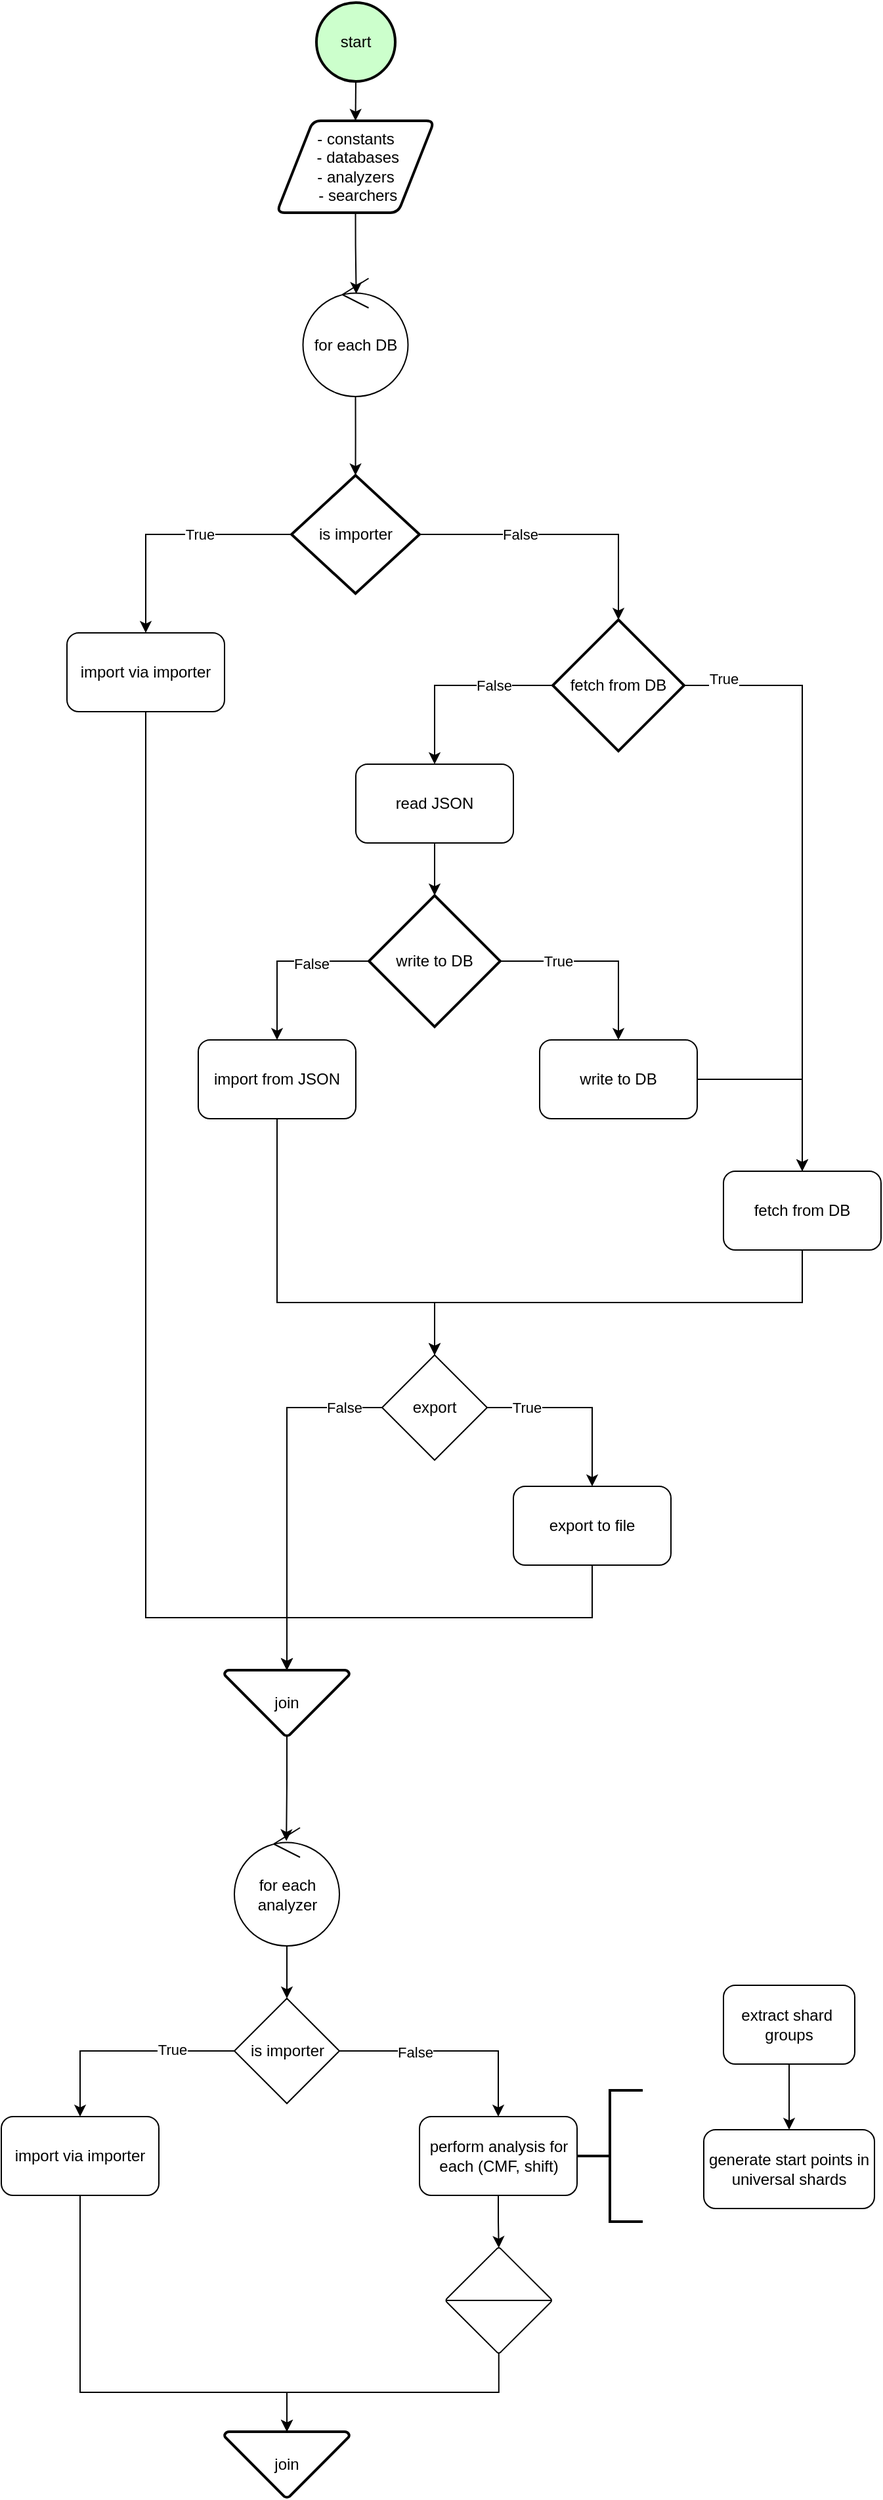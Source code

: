<mxfile version="28.2.8">
  <diagram name="Page-1" id="MzJ_nT4LreOSaZLbP-9O">
    <mxGraphModel dx="869" dy="565" grid="1" gridSize="10" guides="1" tooltips="1" connect="1" arrows="1" fold="1" page="1" pageScale="1" pageWidth="850" pageHeight="1100" math="0" shadow="0">
      <root>
        <mxCell id="0" />
        <mxCell id="1" parent="0" />
        <mxCell id="xtXBXruxO_-biEpYpfWu-31" style="edgeStyle=orthogonalEdgeStyle;rounded=0;orthogonalLoop=1;jettySize=auto;html=1;exitX=0;exitY=0.5;exitDx=0;exitDy=0;exitPerimeter=0;entryX=0.5;entryY=0;entryDx=0;entryDy=0;" edge="1" parent="1" source="xtXBXruxO_-biEpYpfWu-22" target="xtXBXruxO_-biEpYpfWu-29">
          <mxGeometry relative="1" as="geometry" />
        </mxCell>
        <mxCell id="xtXBXruxO_-biEpYpfWu-22" value="start" style="strokeWidth=2;html=1;shape=mxgraph.flowchart.start_2;whiteSpace=wrap;direction=north;fillColor=#CCFFCC;" vertex="1" parent="1">
          <mxGeometry x="380" y="40" width="60" height="60" as="geometry" />
        </mxCell>
        <mxCell id="xtXBXruxO_-biEpYpfWu-37" style="edgeStyle=orthogonalEdgeStyle;rounded=0;orthogonalLoop=1;jettySize=auto;html=1;exitX=0;exitY=0.5;exitDx=0;exitDy=0;exitPerimeter=0;entryX=0.5;entryY=0;entryDx=0;entryDy=0;" edge="1" parent="1" source="xtXBXruxO_-biEpYpfWu-27" target="xtXBXruxO_-biEpYpfWu-58">
          <mxGeometry relative="1" as="geometry">
            <mxPoint x="250" y="580" as="targetPoint" />
          </mxGeometry>
        </mxCell>
        <mxCell id="xtXBXruxO_-biEpYpfWu-41" value="True" style="edgeLabel;html=1;align=center;verticalAlign=middle;resizable=0;points=[];" vertex="1" connectable="0" parent="xtXBXruxO_-biEpYpfWu-37">
          <mxGeometry x="-0.175" y="1" relative="1" as="geometry">
            <mxPoint x="6" y="-1" as="offset" />
          </mxGeometry>
        </mxCell>
        <mxCell id="xtXBXruxO_-biEpYpfWu-27" value="&lt;div&gt;&lt;span style=&quot;background-color: transparent; color: light-dark(rgb(0, 0, 0), rgb(255, 255, 255));&quot;&gt;is importer&lt;/span&gt;&lt;/div&gt;" style="strokeWidth=2;html=1;shape=mxgraph.flowchart.decision;whiteSpace=wrap;" vertex="1" parent="1">
          <mxGeometry x="361" y="400" width="97.5" height="90" as="geometry" />
        </mxCell>
        <mxCell id="xtXBXruxO_-biEpYpfWu-29" value="&lt;span style=&quot;&quot;&gt;- constants&lt;/span&gt;&lt;div&gt;&lt;span style=&quot;background-color: transparent; color: light-dark(rgb(0, 0, 0), rgb(255, 255, 255));&quot;&gt;&amp;nbsp;- databases&lt;/span&gt;&lt;/div&gt;&lt;div&gt;&lt;span style=&quot;background-color: transparent; color: light-dark(rgb(0, 0, 0), rgb(255, 255, 255));&quot;&gt;- analyzers&lt;/span&gt;&lt;/div&gt;&lt;div&gt;&lt;span style=&quot;background-color: transparent; color: light-dark(rgb(0, 0, 0), rgb(255, 255, 255));&quot;&gt;&amp;nbsp;- searchers&lt;/span&gt;&lt;/div&gt;" style="shape=parallelogram;html=1;strokeWidth=2;perimeter=parallelogramPerimeter;whiteSpace=wrap;rounded=1;arcSize=12;size=0.23;align=center;" vertex="1" parent="1">
          <mxGeometry x="349.75" y="130" width="120" height="70" as="geometry" />
        </mxCell>
        <mxCell id="xtXBXruxO_-biEpYpfWu-39" style="edgeStyle=orthogonalEdgeStyle;rounded=0;orthogonalLoop=1;jettySize=auto;html=1;exitX=1;exitY=0.5;exitDx=0;exitDy=0;exitPerimeter=0;entryX=0.5;entryY=0;entryDx=0;entryDy=0;entryPerimeter=0;" edge="1" parent="1" source="xtXBXruxO_-biEpYpfWu-27" target="xtXBXruxO_-biEpYpfWu-72">
          <mxGeometry relative="1" as="geometry">
            <mxPoint x="600" y="670" as="targetPoint" />
          </mxGeometry>
        </mxCell>
        <mxCell id="xtXBXruxO_-biEpYpfWu-43" value="False" style="edgeLabel;html=1;align=center;verticalAlign=middle;resizable=0;points=[];" vertex="1" connectable="0" parent="xtXBXruxO_-biEpYpfWu-39">
          <mxGeometry x="-0.504" relative="1" as="geometry">
            <mxPoint x="23" as="offset" />
          </mxGeometry>
        </mxCell>
        <mxCell id="xtXBXruxO_-biEpYpfWu-58" value="import via importer" style="rounded=1;whiteSpace=wrap;html=1;" vertex="1" parent="1">
          <mxGeometry x="190" y="520" width="120" height="60" as="geometry" />
        </mxCell>
        <mxCell id="xtXBXruxO_-biEpYpfWu-59" value="&lt;div&gt;&lt;span style=&quot;background-color: transparent; color: light-dark(rgb(0, 0, 0), rgb(255, 255, 255));&quot;&gt;read JSON&lt;/span&gt;&lt;/div&gt;" style="rounded=1;whiteSpace=wrap;html=1;" vertex="1" parent="1">
          <mxGeometry x="410" y="620" width="120" height="60" as="geometry" />
        </mxCell>
        <mxCell id="xtXBXruxO_-biEpYpfWu-85" style="edgeStyle=orthogonalEdgeStyle;rounded=0;orthogonalLoop=1;jettySize=auto;html=1;exitX=0.5;exitY=1;exitDx=0;exitDy=0;entryX=0.5;entryY=0;entryDx=0;entryDy=0;" edge="1" parent="1" source="xtXBXruxO_-biEpYpfWu-63" target="xtXBXruxO_-biEpYpfWu-83">
          <mxGeometry relative="1" as="geometry">
            <Array as="points">
              <mxPoint x="350" y="1030" />
              <mxPoint x="470" y="1030" />
            </Array>
          </mxGeometry>
        </mxCell>
        <mxCell id="xtXBXruxO_-biEpYpfWu-63" value="import from JSON" style="rounded=1;whiteSpace=wrap;html=1;" vertex="1" parent="1">
          <mxGeometry x="290" y="830" width="120" height="60" as="geometry" />
        </mxCell>
        <mxCell id="xtXBXruxO_-biEpYpfWu-66" style="edgeStyle=orthogonalEdgeStyle;rounded=0;orthogonalLoop=1;jettySize=auto;html=1;exitX=0;exitY=0.5;exitDx=0;exitDy=0;exitPerimeter=0;entryX=0.5;entryY=0;entryDx=0;entryDy=0;" edge="1" parent="1" source="xtXBXruxO_-biEpYpfWu-64" target="xtXBXruxO_-biEpYpfWu-63">
          <mxGeometry relative="1" as="geometry" />
        </mxCell>
        <mxCell id="xtXBXruxO_-biEpYpfWu-68" value="False" style="edgeLabel;html=1;align=center;verticalAlign=middle;resizable=0;points=[];" vertex="1" connectable="0" parent="xtXBXruxO_-biEpYpfWu-66">
          <mxGeometry x="-0.322" y="2" relative="1" as="geometry">
            <mxPoint as="offset" />
          </mxGeometry>
        </mxCell>
        <mxCell id="xtXBXruxO_-biEpYpfWu-70" style="edgeStyle=orthogonalEdgeStyle;rounded=0;orthogonalLoop=1;jettySize=auto;html=1;exitX=1;exitY=0.5;exitDx=0;exitDy=0;exitPerimeter=0;entryX=0.5;entryY=0;entryDx=0;entryDy=0;" edge="1" parent="1" source="xtXBXruxO_-biEpYpfWu-64" target="xtXBXruxO_-biEpYpfWu-69">
          <mxGeometry relative="1" as="geometry" />
        </mxCell>
        <mxCell id="xtXBXruxO_-biEpYpfWu-71" value="True" style="edgeLabel;html=1;align=center;verticalAlign=middle;resizable=0;points=[];" vertex="1" connectable="0" parent="xtXBXruxO_-biEpYpfWu-70">
          <mxGeometry x="-0.243" y="1" relative="1" as="geometry">
            <mxPoint x="-13" y="1" as="offset" />
          </mxGeometry>
        </mxCell>
        <mxCell id="xtXBXruxO_-biEpYpfWu-64" value="write to DB" style="strokeWidth=2;html=1;shape=mxgraph.flowchart.decision;whiteSpace=wrap;" vertex="1" parent="1">
          <mxGeometry x="420" y="720" width="100" height="100" as="geometry" />
        </mxCell>
        <mxCell id="xtXBXruxO_-biEpYpfWu-65" style="edgeStyle=orthogonalEdgeStyle;rounded=0;orthogonalLoop=1;jettySize=auto;html=1;exitX=0.5;exitY=1;exitDx=0;exitDy=0;entryX=0.5;entryY=0;entryDx=0;entryDy=0;entryPerimeter=0;" edge="1" parent="1" source="xtXBXruxO_-biEpYpfWu-59" target="xtXBXruxO_-biEpYpfWu-64">
          <mxGeometry relative="1" as="geometry" />
        </mxCell>
        <mxCell id="xtXBXruxO_-biEpYpfWu-82" style="edgeStyle=orthogonalEdgeStyle;rounded=0;orthogonalLoop=1;jettySize=auto;html=1;exitX=1;exitY=0.5;exitDx=0;exitDy=0;entryX=0.5;entryY=0;entryDx=0;entryDy=0;" edge="1" parent="1" source="xtXBXruxO_-biEpYpfWu-69" target="xtXBXruxO_-biEpYpfWu-76">
          <mxGeometry relative="1" as="geometry" />
        </mxCell>
        <mxCell id="xtXBXruxO_-biEpYpfWu-69" value="write to DB" style="rounded=1;whiteSpace=wrap;html=1;" vertex="1" parent="1">
          <mxGeometry x="550" y="830" width="120" height="60" as="geometry" />
        </mxCell>
        <mxCell id="xtXBXruxO_-biEpYpfWu-73" style="edgeStyle=orthogonalEdgeStyle;rounded=0;orthogonalLoop=1;jettySize=auto;html=1;exitX=0;exitY=0.5;exitDx=0;exitDy=0;exitPerimeter=0;" edge="1" parent="1" source="xtXBXruxO_-biEpYpfWu-72" target="xtXBXruxO_-biEpYpfWu-59">
          <mxGeometry relative="1" as="geometry" />
        </mxCell>
        <mxCell id="xtXBXruxO_-biEpYpfWu-75" value="False" style="edgeLabel;html=1;align=center;verticalAlign=middle;resizable=0;points=[];" vertex="1" connectable="0" parent="xtXBXruxO_-biEpYpfWu-73">
          <mxGeometry x="-0.449" y="-3" relative="1" as="geometry">
            <mxPoint x="-4" y="3" as="offset" />
          </mxGeometry>
        </mxCell>
        <mxCell id="xtXBXruxO_-biEpYpfWu-80" style="edgeStyle=orthogonalEdgeStyle;rounded=0;orthogonalLoop=1;jettySize=auto;html=1;exitX=1;exitY=0.5;exitDx=0;exitDy=0;exitPerimeter=0;entryX=0.5;entryY=0;entryDx=0;entryDy=0;" edge="1" parent="1" source="xtXBXruxO_-biEpYpfWu-72" target="xtXBXruxO_-biEpYpfWu-76">
          <mxGeometry relative="1" as="geometry" />
        </mxCell>
        <mxCell id="xtXBXruxO_-biEpYpfWu-81" value="True" style="edgeLabel;html=1;align=center;verticalAlign=middle;resizable=0;points=[];" vertex="1" connectable="0" parent="xtXBXruxO_-biEpYpfWu-80">
          <mxGeometry x="-0.017" y="5" relative="1" as="geometry">
            <mxPoint x="-65" y="-141" as="offset" />
          </mxGeometry>
        </mxCell>
        <mxCell id="xtXBXruxO_-biEpYpfWu-72" value="fetch from DB" style="strokeWidth=2;html=1;shape=mxgraph.flowchart.decision;whiteSpace=wrap;" vertex="1" parent="1">
          <mxGeometry x="560" y="510" width="100" height="100" as="geometry" />
        </mxCell>
        <mxCell id="xtXBXruxO_-biEpYpfWu-86" style="edgeStyle=orthogonalEdgeStyle;rounded=0;orthogonalLoop=1;jettySize=auto;html=1;exitX=0.5;exitY=1;exitDx=0;exitDy=0;entryX=0.5;entryY=0;entryDx=0;entryDy=0;" edge="1" parent="1" source="xtXBXruxO_-biEpYpfWu-76" target="xtXBXruxO_-biEpYpfWu-83">
          <mxGeometry relative="1" as="geometry" />
        </mxCell>
        <mxCell id="xtXBXruxO_-biEpYpfWu-76" value="fetch from DB" style="rounded=1;whiteSpace=wrap;html=1;" vertex="1" parent="1">
          <mxGeometry x="690" y="930" width="120" height="60" as="geometry" />
        </mxCell>
        <mxCell id="xtXBXruxO_-biEpYpfWu-92" style="edgeStyle=orthogonalEdgeStyle;rounded=0;orthogonalLoop=1;jettySize=auto;html=1;exitX=1;exitY=0.5;exitDx=0;exitDy=0;entryX=0.5;entryY=0;entryDx=0;entryDy=0;" edge="1" parent="1" source="xtXBXruxO_-biEpYpfWu-83" target="xtXBXruxO_-biEpYpfWu-91">
          <mxGeometry relative="1" as="geometry" />
        </mxCell>
        <mxCell id="xtXBXruxO_-biEpYpfWu-93" value="True" style="edgeLabel;html=1;align=center;verticalAlign=middle;resizable=0;points=[];" vertex="1" connectable="0" parent="xtXBXruxO_-biEpYpfWu-92">
          <mxGeometry x="-0.169" relative="1" as="geometry">
            <mxPoint x="-28" as="offset" />
          </mxGeometry>
        </mxCell>
        <mxCell id="xtXBXruxO_-biEpYpfWu-83" value="export" style="rhombus;whiteSpace=wrap;html=1;" vertex="1" parent="1">
          <mxGeometry x="430" y="1070" width="80" height="80" as="geometry" />
        </mxCell>
        <mxCell id="xtXBXruxO_-biEpYpfWu-91" value="export to file" style="rounded=1;whiteSpace=wrap;html=1;" vertex="1" parent="1">
          <mxGeometry x="530" y="1170" width="120" height="60" as="geometry" />
        </mxCell>
        <mxCell id="xtXBXruxO_-biEpYpfWu-95" value="join" style="strokeWidth=2;html=1;shape=mxgraph.flowchart.merge_or_storage;whiteSpace=wrap;" vertex="1" parent="1">
          <mxGeometry x="310" y="1310" width="95" height="50" as="geometry" />
        </mxCell>
        <mxCell id="xtXBXruxO_-biEpYpfWu-96" style="edgeStyle=orthogonalEdgeStyle;rounded=0;orthogonalLoop=1;jettySize=auto;html=1;exitX=0.5;exitY=1;exitDx=0;exitDy=0;entryX=0.5;entryY=0;entryDx=0;entryDy=0;entryPerimeter=0;" edge="1" parent="1" source="xtXBXruxO_-biEpYpfWu-91" target="xtXBXruxO_-biEpYpfWu-95">
          <mxGeometry relative="1" as="geometry" />
        </mxCell>
        <mxCell id="xtXBXruxO_-biEpYpfWu-97" style="edgeStyle=orthogonalEdgeStyle;rounded=0;orthogonalLoop=1;jettySize=auto;html=1;exitX=0;exitY=0.5;exitDx=0;exitDy=0;entryX=0.5;entryY=0;entryDx=0;entryDy=0;entryPerimeter=0;" edge="1" parent="1" source="xtXBXruxO_-biEpYpfWu-83" target="xtXBXruxO_-biEpYpfWu-95">
          <mxGeometry relative="1" as="geometry" />
        </mxCell>
        <mxCell id="xtXBXruxO_-biEpYpfWu-98" value="False" style="edgeLabel;html=1;align=center;verticalAlign=middle;resizable=0;points=[];" vertex="1" connectable="0" parent="xtXBXruxO_-biEpYpfWu-97">
          <mxGeometry x="-0.638" relative="1" as="geometry">
            <mxPoint x="20" as="offset" />
          </mxGeometry>
        </mxCell>
        <mxCell id="xtXBXruxO_-biEpYpfWu-99" style="edgeStyle=orthogonalEdgeStyle;rounded=0;orthogonalLoop=1;jettySize=auto;html=1;exitX=0.5;exitY=1;exitDx=0;exitDy=0;entryX=0.5;entryY=0;entryDx=0;entryDy=0;entryPerimeter=0;" edge="1" parent="1" source="xtXBXruxO_-biEpYpfWu-58" target="xtXBXruxO_-biEpYpfWu-95">
          <mxGeometry relative="1" as="geometry">
            <Array as="points">
              <mxPoint x="250" y="1270" />
              <mxPoint x="358" y="1270" />
            </Array>
          </mxGeometry>
        </mxCell>
        <mxCell id="xtXBXruxO_-biEpYpfWu-107" value="" style="edgeStyle=orthogonalEdgeStyle;rounded=0;orthogonalLoop=1;jettySize=auto;html=1;" edge="1" parent="1" source="xtXBXruxO_-biEpYpfWu-104" target="xtXBXruxO_-biEpYpfWu-27">
          <mxGeometry relative="1" as="geometry" />
        </mxCell>
        <mxCell id="xtXBXruxO_-biEpYpfWu-104" value="for each DB" style="ellipse;shape=umlControl;whiteSpace=wrap;html=1;" vertex="1" parent="1">
          <mxGeometry x="369.75" y="250" width="80" height="90" as="geometry" />
        </mxCell>
        <mxCell id="xtXBXruxO_-biEpYpfWu-106" style="edgeStyle=orthogonalEdgeStyle;rounded=0;orthogonalLoop=1;jettySize=auto;html=1;exitX=0.5;exitY=1;exitDx=0;exitDy=0;entryX=0.507;entryY=0.131;entryDx=0;entryDy=0;entryPerimeter=0;" edge="1" parent="1" source="xtXBXruxO_-biEpYpfWu-29" target="xtXBXruxO_-biEpYpfWu-104">
          <mxGeometry relative="1" as="geometry" />
        </mxCell>
        <mxCell id="xtXBXruxO_-biEpYpfWu-112" value="" style="edgeStyle=orthogonalEdgeStyle;rounded=0;orthogonalLoop=1;jettySize=auto;html=1;" edge="1" parent="1" source="xtXBXruxO_-biEpYpfWu-108" target="xtXBXruxO_-biEpYpfWu-111">
          <mxGeometry relative="1" as="geometry" />
        </mxCell>
        <mxCell id="xtXBXruxO_-biEpYpfWu-108" value="for each analyzer" style="ellipse;shape=umlControl;whiteSpace=wrap;html=1;" vertex="1" parent="1">
          <mxGeometry x="317.5" y="1430" width="80" height="90" as="geometry" />
        </mxCell>
        <mxCell id="xtXBXruxO_-biEpYpfWu-109" style="edgeStyle=orthogonalEdgeStyle;rounded=0;orthogonalLoop=1;jettySize=auto;html=1;exitX=0.5;exitY=1;exitDx=0;exitDy=0;exitPerimeter=0;entryX=0.495;entryY=0.113;entryDx=0;entryDy=0;entryPerimeter=0;" edge="1" parent="1" source="xtXBXruxO_-biEpYpfWu-95" target="xtXBXruxO_-biEpYpfWu-108">
          <mxGeometry relative="1" as="geometry" />
        </mxCell>
        <mxCell id="xtXBXruxO_-biEpYpfWu-110" value="import via importer" style="rounded=1;whiteSpace=wrap;html=1;" vertex="1" parent="1">
          <mxGeometry x="140" y="1650" width="120" height="60" as="geometry" />
        </mxCell>
        <mxCell id="xtXBXruxO_-biEpYpfWu-113" style="edgeStyle=orthogonalEdgeStyle;rounded=0;orthogonalLoop=1;jettySize=auto;html=1;exitX=0;exitY=0.5;exitDx=0;exitDy=0;entryX=0.5;entryY=0;entryDx=0;entryDy=0;" edge="1" parent="1" source="xtXBXruxO_-biEpYpfWu-111" target="xtXBXruxO_-biEpYpfWu-110">
          <mxGeometry relative="1" as="geometry" />
        </mxCell>
        <mxCell id="xtXBXruxO_-biEpYpfWu-119" value="True" style="edgeLabel;html=1;align=center;verticalAlign=middle;resizable=0;points=[];" vertex="1" connectable="0" parent="xtXBXruxO_-biEpYpfWu-113">
          <mxGeometry x="-0.424" y="-1" relative="1" as="geometry">
            <mxPoint as="offset" />
          </mxGeometry>
        </mxCell>
        <mxCell id="xtXBXruxO_-biEpYpfWu-115" style="edgeStyle=orthogonalEdgeStyle;rounded=0;orthogonalLoop=1;jettySize=auto;html=1;exitX=1;exitY=0.5;exitDx=0;exitDy=0;entryX=0.5;entryY=0;entryDx=0;entryDy=0;" edge="1" parent="1" source="xtXBXruxO_-biEpYpfWu-111" target="xtXBXruxO_-biEpYpfWu-114">
          <mxGeometry relative="1" as="geometry" />
        </mxCell>
        <mxCell id="xtXBXruxO_-biEpYpfWu-120" value="False" style="edgeLabel;html=1;align=center;verticalAlign=middle;resizable=0;points=[];" vertex="1" connectable="0" parent="xtXBXruxO_-biEpYpfWu-115">
          <mxGeometry x="-0.325" y="-1" relative="1" as="geometry">
            <mxPoint as="offset" />
          </mxGeometry>
        </mxCell>
        <mxCell id="xtXBXruxO_-biEpYpfWu-111" value="is importer" style="rhombus;whiteSpace=wrap;html=1;" vertex="1" parent="1">
          <mxGeometry x="317.5" y="1560" width="80" height="80" as="geometry" />
        </mxCell>
        <mxCell id="xtXBXruxO_-biEpYpfWu-114" value="perform analysis for each (CMF, shift)" style="rounded=1;whiteSpace=wrap;html=1;" vertex="1" parent="1">
          <mxGeometry x="458.5" y="1650" width="120" height="60" as="geometry" />
        </mxCell>
        <mxCell id="xtXBXruxO_-biEpYpfWu-116" value="" style="verticalLabelPosition=bottom;verticalAlign=top;html=1;shape=mxgraph.flowchart.sort;" vertex="1" parent="1">
          <mxGeometry x="478.75" y="1750" width="80.25" height="80" as="geometry" />
        </mxCell>
        <mxCell id="xtXBXruxO_-biEpYpfWu-117" style="edgeStyle=orthogonalEdgeStyle;rounded=0;orthogonalLoop=1;jettySize=auto;html=1;exitX=0.5;exitY=1;exitDx=0;exitDy=0;entryX=0.5;entryY=0;entryDx=0;entryDy=0;entryPerimeter=0;" edge="1" parent="1" source="xtXBXruxO_-biEpYpfWu-114" target="xtXBXruxO_-biEpYpfWu-116">
          <mxGeometry relative="1" as="geometry" />
        </mxCell>
        <mxCell id="xtXBXruxO_-biEpYpfWu-121" value="join" style="strokeWidth=2;html=1;shape=mxgraph.flowchart.merge_or_storage;whiteSpace=wrap;" vertex="1" parent="1">
          <mxGeometry x="310" y="1890" width="95" height="50" as="geometry" />
        </mxCell>
        <mxCell id="xtXBXruxO_-biEpYpfWu-122" style="edgeStyle=orthogonalEdgeStyle;rounded=0;orthogonalLoop=1;jettySize=auto;html=1;exitX=0.5;exitY=1;exitDx=0;exitDy=0;entryX=0.5;entryY=0;entryDx=0;entryDy=0;entryPerimeter=0;" edge="1" parent="1" source="xtXBXruxO_-biEpYpfWu-110" target="xtXBXruxO_-biEpYpfWu-121">
          <mxGeometry relative="1" as="geometry">
            <Array as="points">
              <mxPoint x="200" y="1860" />
              <mxPoint x="358" y="1860" />
            </Array>
          </mxGeometry>
        </mxCell>
        <mxCell id="xtXBXruxO_-biEpYpfWu-123" style="edgeStyle=orthogonalEdgeStyle;rounded=0;orthogonalLoop=1;jettySize=auto;html=1;exitX=0.5;exitY=1;exitDx=0;exitDy=0;exitPerimeter=0;entryX=0.5;entryY=0;entryDx=0;entryDy=0;entryPerimeter=0;" edge="1" parent="1" source="xtXBXruxO_-biEpYpfWu-116" target="xtXBXruxO_-biEpYpfWu-121">
          <mxGeometry relative="1" as="geometry" />
        </mxCell>
        <mxCell id="xtXBXruxO_-biEpYpfWu-124" value="" style="strokeWidth=2;html=1;shape=mxgraph.flowchart.annotation_2;align=left;labelPosition=right;pointerEvents=1;" vertex="1" parent="1">
          <mxGeometry x="578.5" y="1630" width="50" height="100" as="geometry" />
        </mxCell>
        <mxCell id="xtXBXruxO_-biEpYpfWu-128" style="edgeStyle=orthogonalEdgeStyle;rounded=0;orthogonalLoop=1;jettySize=auto;html=1;exitX=0.5;exitY=1;exitDx=0;exitDy=0;entryX=0.5;entryY=0;entryDx=0;entryDy=0;" edge="1" parent="1" source="xtXBXruxO_-biEpYpfWu-126" target="xtXBXruxO_-biEpYpfWu-127">
          <mxGeometry relative="1" as="geometry" />
        </mxCell>
        <mxCell id="xtXBXruxO_-biEpYpfWu-126" value="extract shard&amp;nbsp; groups" style="rounded=1;whiteSpace=wrap;html=1;" vertex="1" parent="1">
          <mxGeometry x="690" y="1550" width="100" height="60" as="geometry" />
        </mxCell>
        <mxCell id="xtXBXruxO_-biEpYpfWu-127" value="generate start points in universal shards" style="rounded=1;whiteSpace=wrap;html=1;" vertex="1" parent="1">
          <mxGeometry x="675" y="1660" width="130" height="60" as="geometry" />
        </mxCell>
      </root>
    </mxGraphModel>
  </diagram>
</mxfile>
